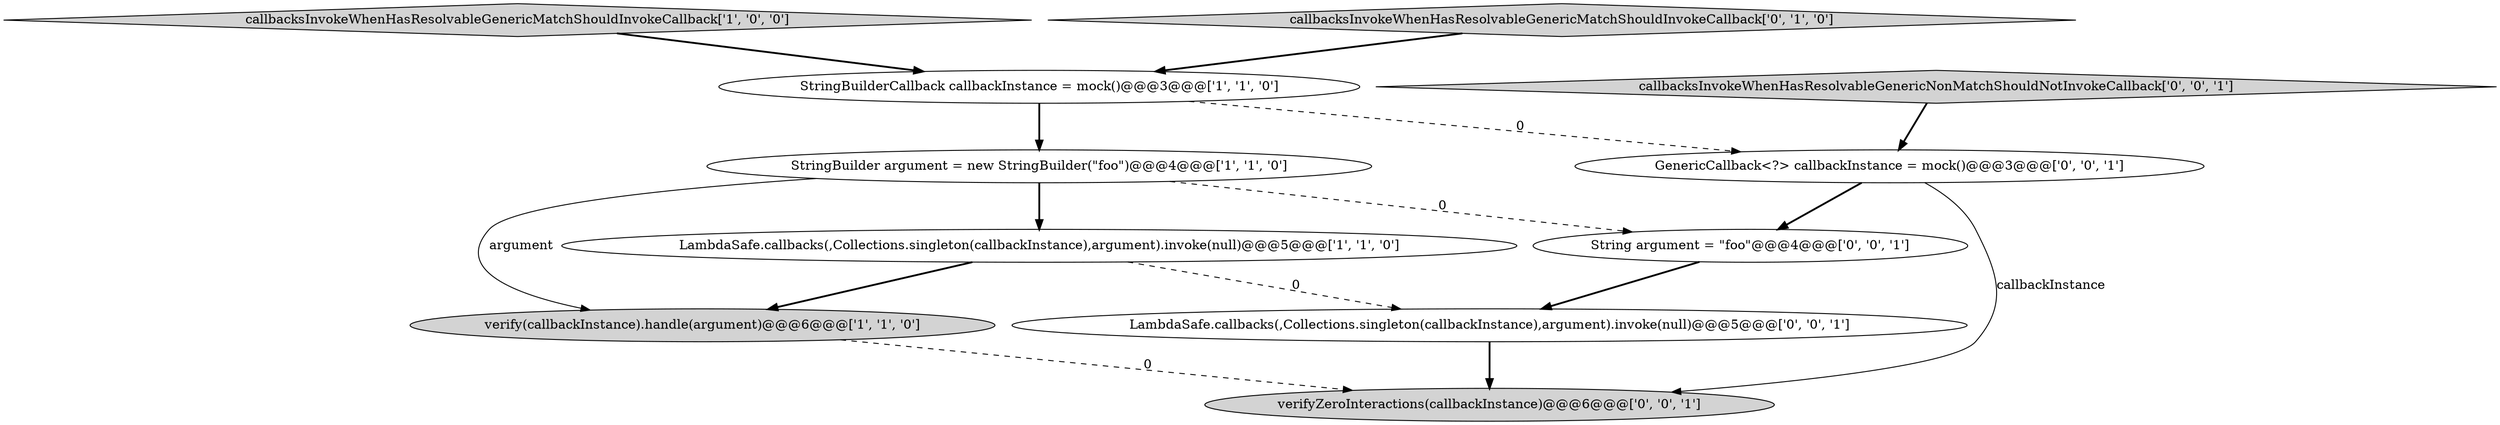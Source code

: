 digraph {
6 [style = filled, label = "String argument = \"foo\"@@@4@@@['0', '0', '1']", fillcolor = white, shape = ellipse image = "AAA0AAABBB3BBB"];
3 [style = filled, label = "callbacksInvokeWhenHasResolvableGenericMatchShouldInvokeCallback['1', '0', '0']", fillcolor = lightgray, shape = diamond image = "AAA0AAABBB1BBB"];
4 [style = filled, label = "StringBuilderCallback callbackInstance = mock()@@@3@@@['1', '1', '0']", fillcolor = white, shape = ellipse image = "AAA0AAABBB1BBB"];
8 [style = filled, label = "GenericCallback<?> callbackInstance = mock()@@@3@@@['0', '0', '1']", fillcolor = white, shape = ellipse image = "AAA0AAABBB3BBB"];
9 [style = filled, label = "verifyZeroInteractions(callbackInstance)@@@6@@@['0', '0', '1']", fillcolor = lightgray, shape = ellipse image = "AAA0AAABBB3BBB"];
7 [style = filled, label = "callbacksInvokeWhenHasResolvableGenericNonMatchShouldNotInvokeCallback['0', '0', '1']", fillcolor = lightgray, shape = diamond image = "AAA0AAABBB3BBB"];
10 [style = filled, label = "LambdaSafe.callbacks(,Collections.singleton(callbackInstance),argument).invoke(null)@@@5@@@['0', '0', '1']", fillcolor = white, shape = ellipse image = "AAA0AAABBB3BBB"];
5 [style = filled, label = "callbacksInvokeWhenHasResolvableGenericMatchShouldInvokeCallback['0', '1', '0']", fillcolor = lightgray, shape = diamond image = "AAA0AAABBB2BBB"];
0 [style = filled, label = "LambdaSafe.callbacks(,Collections.singleton(callbackInstance),argument).invoke(null)@@@5@@@['1', '1', '0']", fillcolor = white, shape = ellipse image = "AAA0AAABBB1BBB"];
2 [style = filled, label = "verify(callbackInstance).handle(argument)@@@6@@@['1', '1', '0']", fillcolor = lightgray, shape = ellipse image = "AAA0AAABBB1BBB"];
1 [style = filled, label = "StringBuilder argument = new StringBuilder(\"foo\")@@@4@@@['1', '1', '0']", fillcolor = white, shape = ellipse image = "AAA0AAABBB1BBB"];
4->1 [style = bold, label=""];
8->6 [style = bold, label=""];
10->9 [style = bold, label=""];
1->2 [style = solid, label="argument"];
1->0 [style = bold, label=""];
4->8 [style = dashed, label="0"];
7->8 [style = bold, label=""];
2->9 [style = dashed, label="0"];
3->4 [style = bold, label=""];
8->9 [style = solid, label="callbackInstance"];
1->6 [style = dashed, label="0"];
6->10 [style = bold, label=""];
0->10 [style = dashed, label="0"];
5->4 [style = bold, label=""];
0->2 [style = bold, label=""];
}
